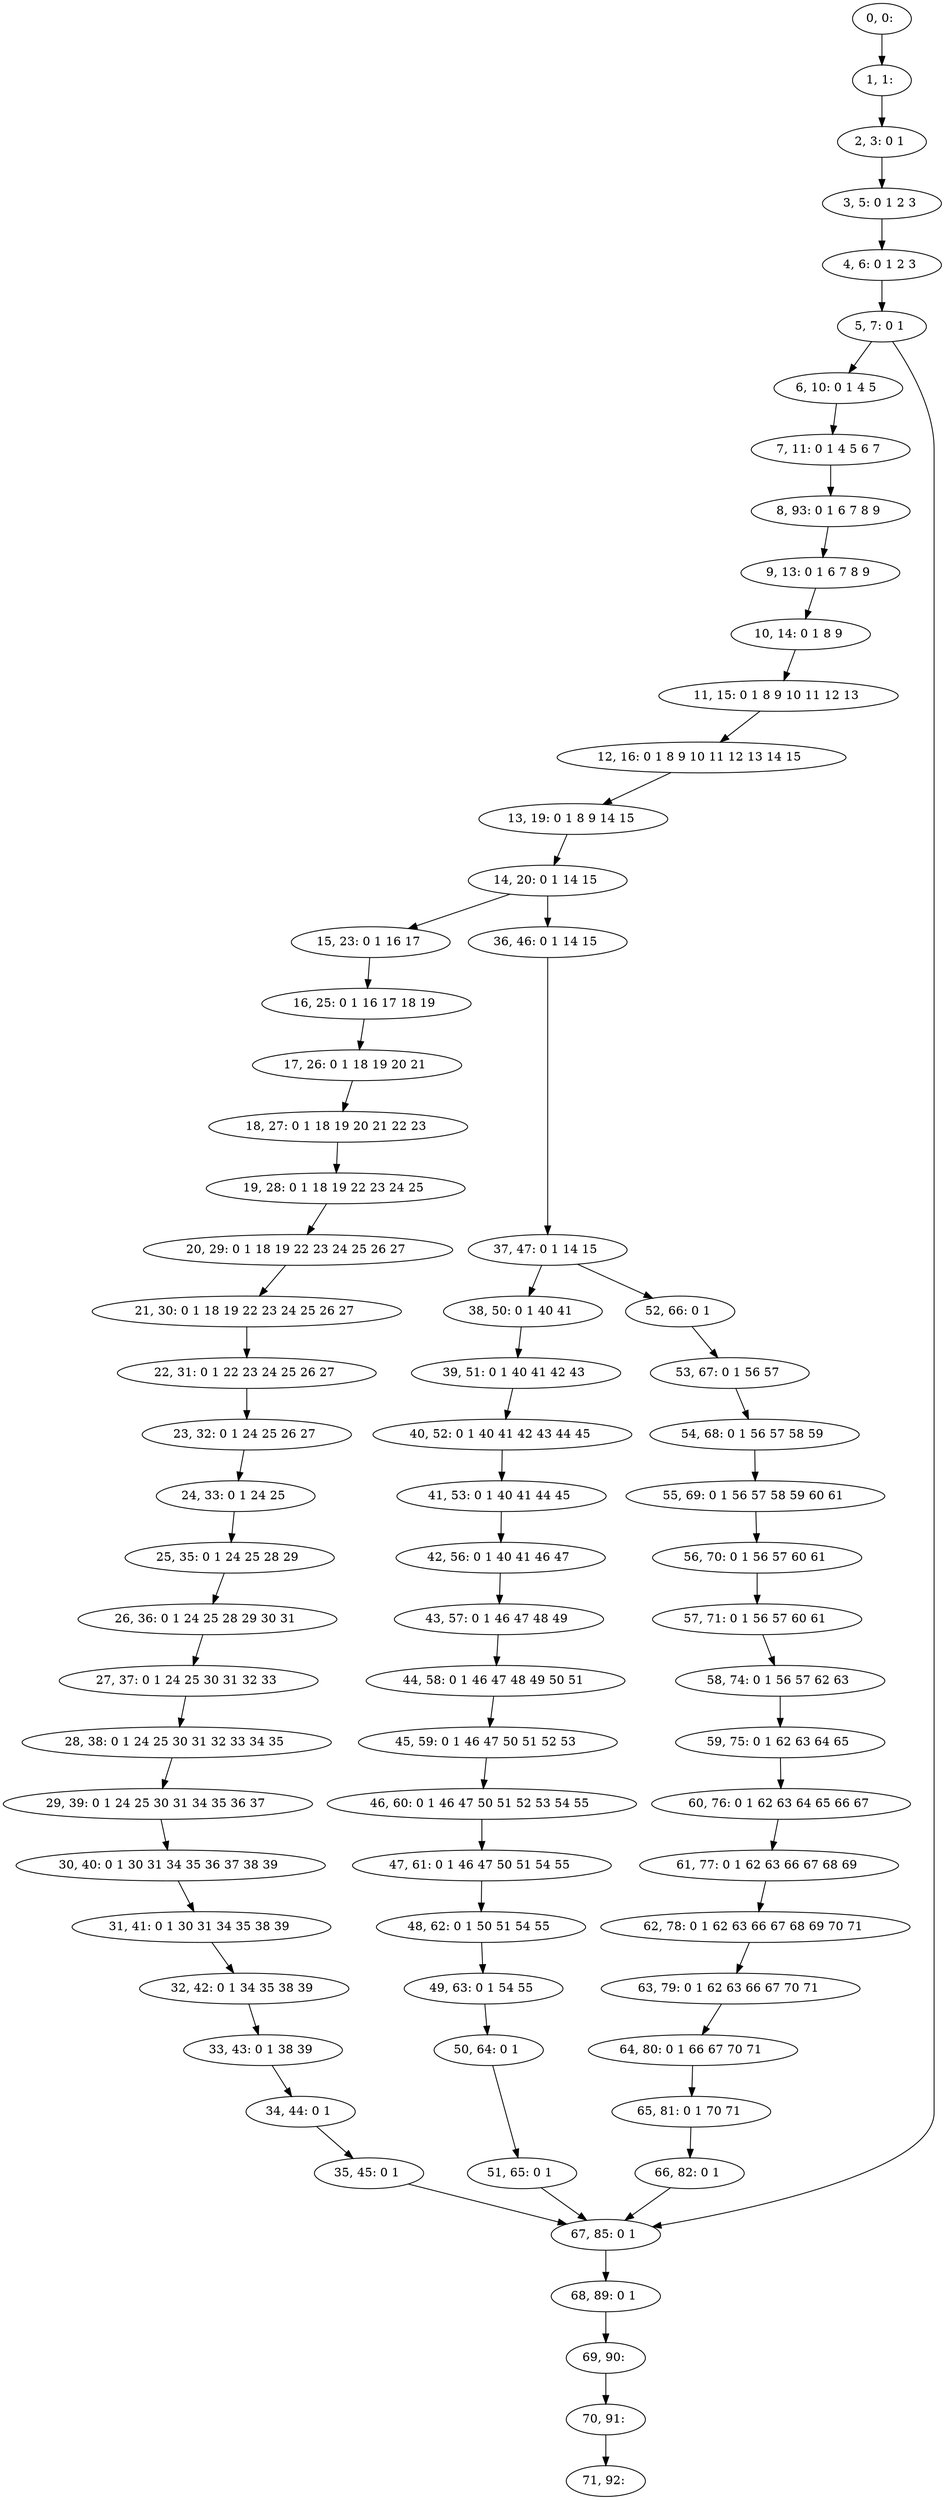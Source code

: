 digraph G {
0[label="0, 0: "];
1[label="1, 1: "];
2[label="2, 3: 0 1 "];
3[label="3, 5: 0 1 2 3 "];
4[label="4, 6: 0 1 2 3 "];
5[label="5, 7: 0 1 "];
6[label="6, 10: 0 1 4 5 "];
7[label="7, 11: 0 1 4 5 6 7 "];
8[label="8, 93: 0 1 6 7 8 9 "];
9[label="9, 13: 0 1 6 7 8 9 "];
10[label="10, 14: 0 1 8 9 "];
11[label="11, 15: 0 1 8 9 10 11 12 13 "];
12[label="12, 16: 0 1 8 9 10 11 12 13 14 15 "];
13[label="13, 19: 0 1 8 9 14 15 "];
14[label="14, 20: 0 1 14 15 "];
15[label="15, 23: 0 1 16 17 "];
16[label="16, 25: 0 1 16 17 18 19 "];
17[label="17, 26: 0 1 18 19 20 21 "];
18[label="18, 27: 0 1 18 19 20 21 22 23 "];
19[label="19, 28: 0 1 18 19 22 23 24 25 "];
20[label="20, 29: 0 1 18 19 22 23 24 25 26 27 "];
21[label="21, 30: 0 1 18 19 22 23 24 25 26 27 "];
22[label="22, 31: 0 1 22 23 24 25 26 27 "];
23[label="23, 32: 0 1 24 25 26 27 "];
24[label="24, 33: 0 1 24 25 "];
25[label="25, 35: 0 1 24 25 28 29 "];
26[label="26, 36: 0 1 24 25 28 29 30 31 "];
27[label="27, 37: 0 1 24 25 30 31 32 33 "];
28[label="28, 38: 0 1 24 25 30 31 32 33 34 35 "];
29[label="29, 39: 0 1 24 25 30 31 34 35 36 37 "];
30[label="30, 40: 0 1 30 31 34 35 36 37 38 39 "];
31[label="31, 41: 0 1 30 31 34 35 38 39 "];
32[label="32, 42: 0 1 34 35 38 39 "];
33[label="33, 43: 0 1 38 39 "];
34[label="34, 44: 0 1 "];
35[label="35, 45: 0 1 "];
36[label="36, 46: 0 1 14 15 "];
37[label="37, 47: 0 1 14 15 "];
38[label="38, 50: 0 1 40 41 "];
39[label="39, 51: 0 1 40 41 42 43 "];
40[label="40, 52: 0 1 40 41 42 43 44 45 "];
41[label="41, 53: 0 1 40 41 44 45 "];
42[label="42, 56: 0 1 40 41 46 47 "];
43[label="43, 57: 0 1 46 47 48 49 "];
44[label="44, 58: 0 1 46 47 48 49 50 51 "];
45[label="45, 59: 0 1 46 47 50 51 52 53 "];
46[label="46, 60: 0 1 46 47 50 51 52 53 54 55 "];
47[label="47, 61: 0 1 46 47 50 51 54 55 "];
48[label="48, 62: 0 1 50 51 54 55 "];
49[label="49, 63: 0 1 54 55 "];
50[label="50, 64: 0 1 "];
51[label="51, 65: 0 1 "];
52[label="52, 66: 0 1 "];
53[label="53, 67: 0 1 56 57 "];
54[label="54, 68: 0 1 56 57 58 59 "];
55[label="55, 69: 0 1 56 57 58 59 60 61 "];
56[label="56, 70: 0 1 56 57 60 61 "];
57[label="57, 71: 0 1 56 57 60 61 "];
58[label="58, 74: 0 1 56 57 62 63 "];
59[label="59, 75: 0 1 62 63 64 65 "];
60[label="60, 76: 0 1 62 63 64 65 66 67 "];
61[label="61, 77: 0 1 62 63 66 67 68 69 "];
62[label="62, 78: 0 1 62 63 66 67 68 69 70 71 "];
63[label="63, 79: 0 1 62 63 66 67 70 71 "];
64[label="64, 80: 0 1 66 67 70 71 "];
65[label="65, 81: 0 1 70 71 "];
66[label="66, 82: 0 1 "];
67[label="67, 85: 0 1 "];
68[label="68, 89: 0 1 "];
69[label="69, 90: "];
70[label="70, 91: "];
71[label="71, 92: "];
0->1 ;
1->2 ;
2->3 ;
3->4 ;
4->5 ;
5->6 ;
5->67 ;
6->7 ;
7->8 ;
8->9 ;
9->10 ;
10->11 ;
11->12 ;
12->13 ;
13->14 ;
14->15 ;
14->36 ;
15->16 ;
16->17 ;
17->18 ;
18->19 ;
19->20 ;
20->21 ;
21->22 ;
22->23 ;
23->24 ;
24->25 ;
25->26 ;
26->27 ;
27->28 ;
28->29 ;
29->30 ;
30->31 ;
31->32 ;
32->33 ;
33->34 ;
34->35 ;
35->67 ;
36->37 ;
37->38 ;
37->52 ;
38->39 ;
39->40 ;
40->41 ;
41->42 ;
42->43 ;
43->44 ;
44->45 ;
45->46 ;
46->47 ;
47->48 ;
48->49 ;
49->50 ;
50->51 ;
51->67 ;
52->53 ;
53->54 ;
54->55 ;
55->56 ;
56->57 ;
57->58 ;
58->59 ;
59->60 ;
60->61 ;
61->62 ;
62->63 ;
63->64 ;
64->65 ;
65->66 ;
66->67 ;
67->68 ;
68->69 ;
69->70 ;
70->71 ;
}

